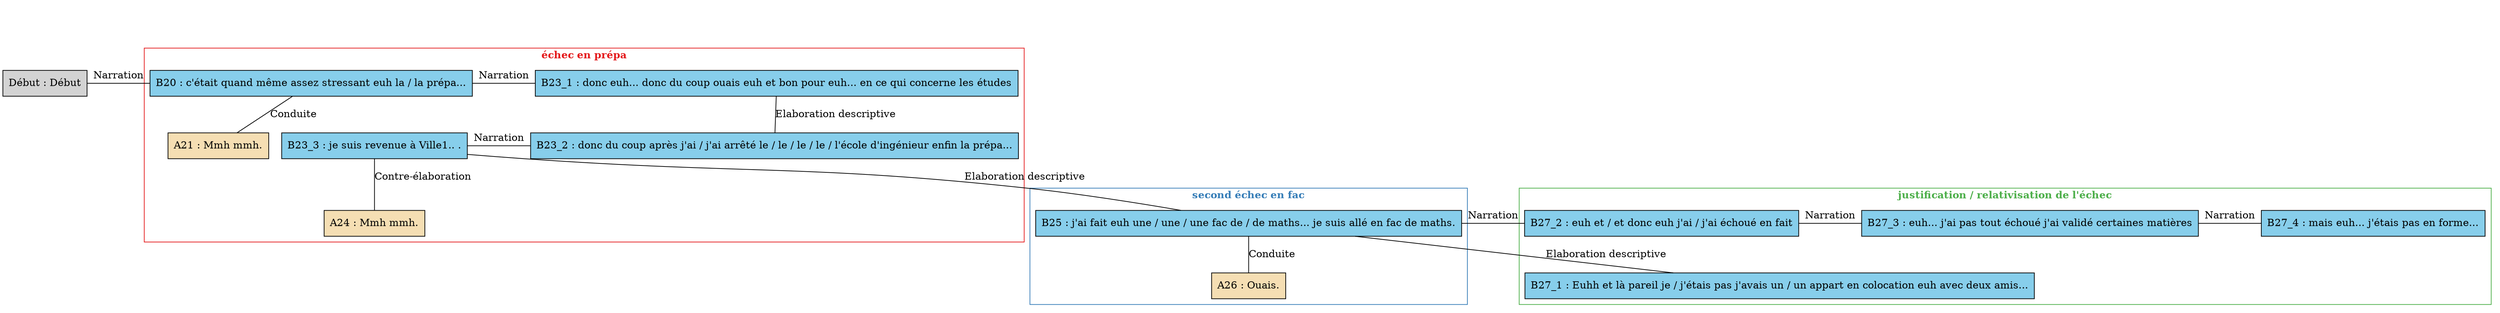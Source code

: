 digraph C09 {
	node [shape=box style=filled]
	newrank=true
	zero [style=invis]
	"Début" [label="Début : Début"]
	B20 [label="B20 : c'était quand même assez stressant euh la / la prépa..." fillcolor=skyblue]
	A21 [label="A21 : Mmh mmh." fillcolor=wheat]
	B23_1 [label="B23_1 : donc euh... donc du coup ouais euh et bon pour euh... en ce qui concerne les études" fillcolor=skyblue]
	B23_2 [label="B23_2 : donc du coup après j'ai / j'ai arrêté le / le / le / le / l'école d'ingénieur enfin la prépa..." fillcolor=skyblue]
	B23_3 [label="B23_3 : je suis revenue à Ville1.. ." fillcolor=skyblue]
	A24 [label="A24 : Mmh mmh." fillcolor=wheat]
	B25 [label="B25 : j'ai fait euh une / une / une fac de / de maths... je suis allé en fac de maths." fillcolor=skyblue]
	A26 [label="A26 : Ouais." fillcolor=wheat]
	B27_1 [label="B27_1 : Euhh et là pareil je / j'étais pas j'avais un / un appart en colocation euh avec deux amis..." fillcolor=skyblue]
	B27_2 [label="B27_2 : euh et / et donc euh j'ai / j'ai échoué en fait" fillcolor=skyblue]
	B27_3 [label="B27_3 : euh... j'ai pas tout échoué j'ai validé certaines matières" fillcolor=skyblue]
	B27_4 [label="B27_4 : mais euh... j'étais pas en forme..." fillcolor=skyblue]
	zero -> "Début" [label="" style=invis]
	B20 -> A21 [label=Conduite dir=none weight=2]
	zero -> B20 [style=invis weight=1]
	"Début" -> B20 [label=Narration constraint=false dir=none]
	zero -> B23_1 [style=invis weight=1]
	B20 -> B23_1 [label=Narration constraint=false dir=none]
	B23_1 -> B23_2 [label="Elaboration descriptive" dir=none weight=2]
	B23_1 -> B23_3 [style=invis weight=1]
	B23_2 -> B23_3 [label=Narration constraint=false dir=none]
	B23_3 -> A24 [label="Contre-élaboration" dir=none weight=2]
	B23_3 -> B25 [label="Elaboration descriptive" dir=none weight=2]
	B25 -> A26 [label=Conduite dir=none weight=2]
	B25 -> B27_1 [label="Elaboration descriptive" dir=none weight=2]
	B23_3 -> B27_3 [style=invis weight=1]
	B27_2 -> B27_3 [label=Narration constraint=false dir=none]
	B23_3 -> B27_4 [style=invis weight=1]
	B27_3 -> B27_4 [label=Narration constraint=false dir=none]
	B23_3 -> B27_2 [style=invis weight=1]
	B25 -> B27_2 [label=Narration constraint=false dir=none]
	subgraph cluster_1 {
		label=<<B>échec en prépa</B>>
		colorscheme=set19
		color=1
		fontcolor=1
		B20
		A21
		B23_1
		B23_2
		B23_3
		A24
	}
	subgraph cluster_2 {
		label=<<B>second échec en fac</B>>
		colorscheme=set19
		color=2
		fontcolor=2
		B25
		A26
	}
	subgraph cluster_3 {
		label=<<B>justification / relativisation de l'échec</B>>
		colorscheme=set19
		color=3
		fontcolor=3
		B27_1
		B27_2
		B27_3
		B27_4
	}
}
